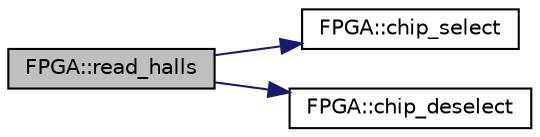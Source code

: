 digraph "FPGA::read_halls"
{
  edge [fontname="Helvetica",fontsize="10",labelfontname="Helvetica",labelfontsize="10"];
  node [fontname="Helvetica",fontsize="10",shape=record];
  rankdir="LR";
  Node38 [label="FPGA::read_halls",height=0.2,width=0.4,color="black", fillcolor="grey75", style="filled", fontcolor="black"];
  Node38 -> Node39 [color="midnightblue",fontsize="10",style="solid",fontname="Helvetica"];
  Node39 [label="FPGA::chip_select",height=0.2,width=0.4,color="black", fillcolor="white", style="filled",URL="$class_f_p_g_a.html#abfd93a2d6b356b3338b598b8d9c1d5b4",tooltip="Bring chipselect low so we can start a transmission. "];
  Node38 -> Node40 [color="midnightblue",fontsize="10",style="solid",fontname="Helvetica"];
  Node40 [label="FPGA::chip_deselect",height=0.2,width=0.4,color="black", fillcolor="white", style="filled",URL="$class_f_p_g_a.html#af55b40be0ecf22fae18ff4c2811c0d46",tooltip="Bring chipselect high so we can end a transmission. "];
}

